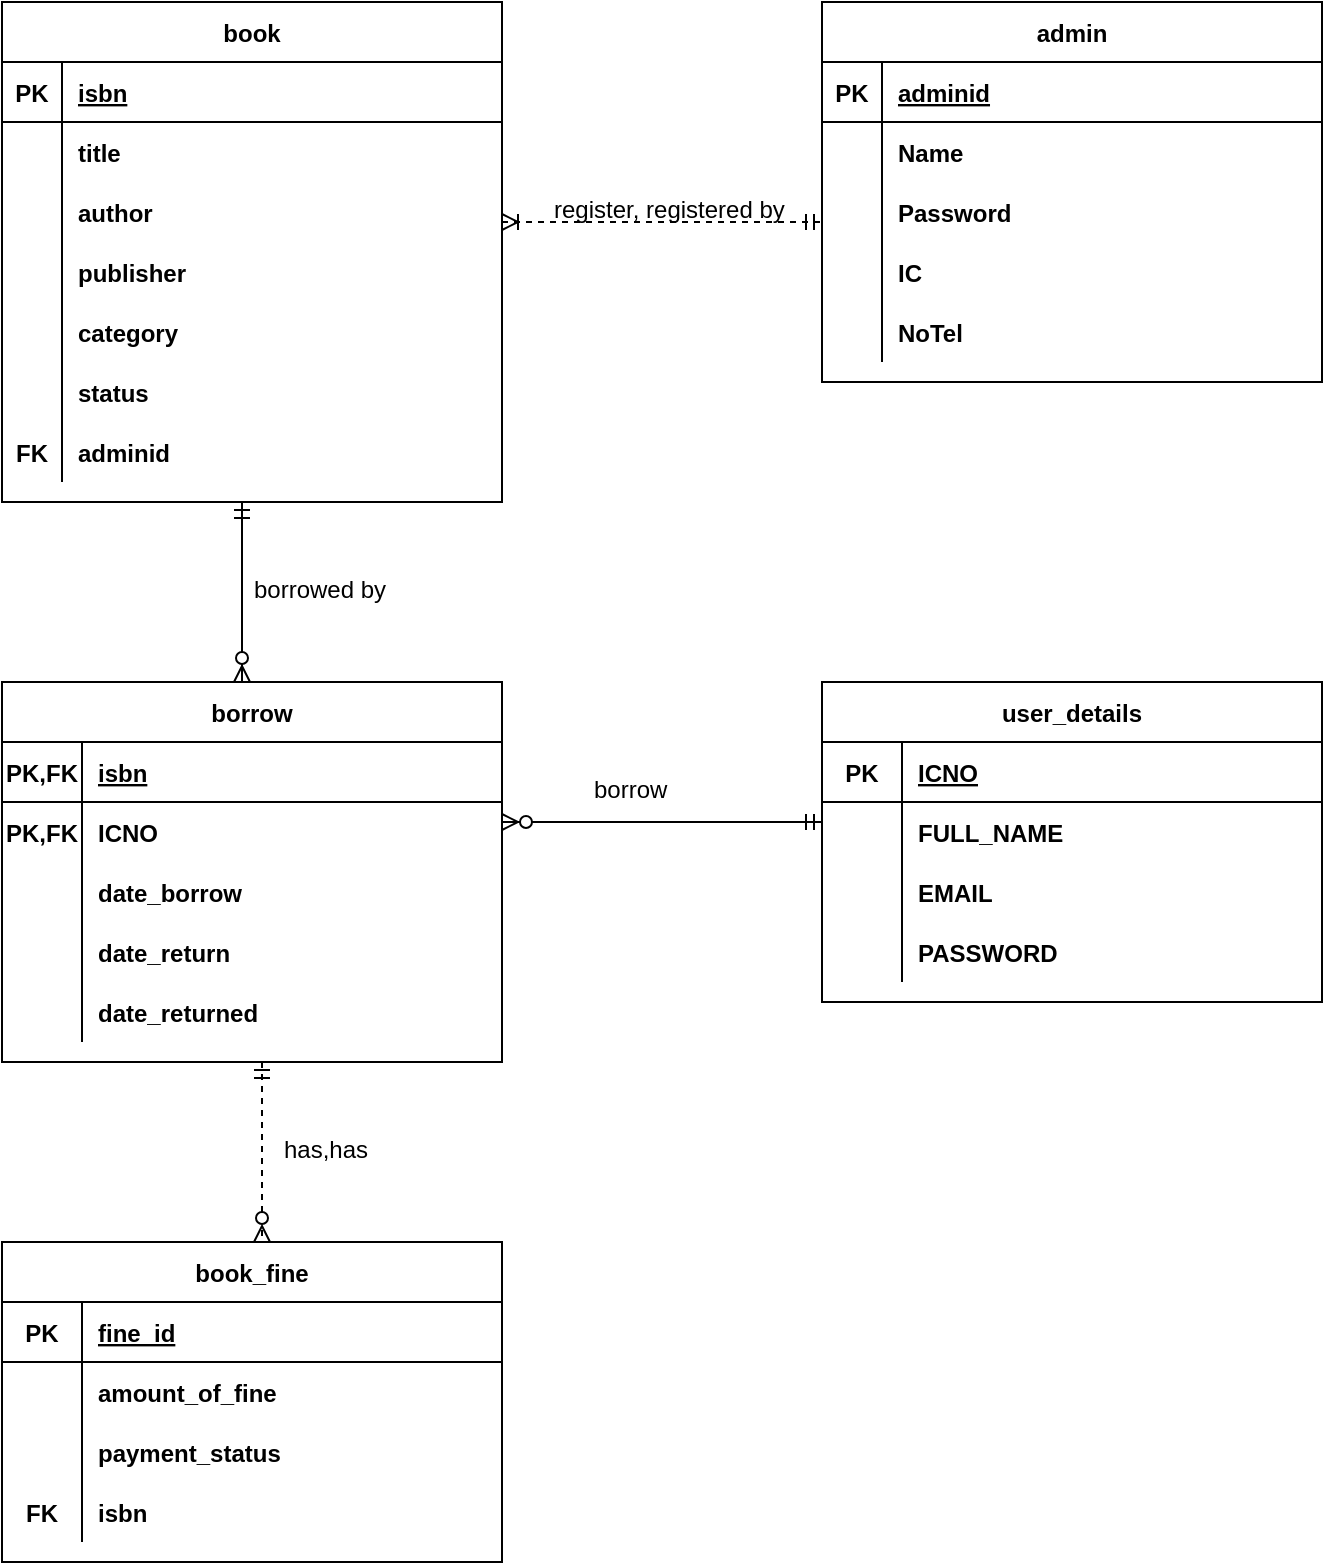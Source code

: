 <mxfile version="14.8.1" type="github">
  <diagram id="R2lEEEUBdFMjLlhIrx00" name="Page-1">
    <mxGraphModel dx="782" dy="379" grid="1" gridSize="10" guides="1" tooltips="1" connect="1" arrows="1" fold="1" page="1" pageScale="1" pageWidth="850" pageHeight="1100" math="0" shadow="0" extFonts="Permanent Marker^https://fonts.googleapis.com/css?family=Permanent+Marker">
      <root>
        <mxCell id="0" />
        <mxCell id="1" parent="0" />
        <mxCell id="C-vyLk0tnHw3VtMMgP7b-2" value="admin" style="shape=table;startSize=30;container=1;collapsible=1;childLayout=tableLayout;fixedRows=1;rowLines=0;fontStyle=1;align=center;resizeLast=1;" parent="1" vertex="1">
          <mxGeometry x="520" y="110" width="250" height="190" as="geometry" />
        </mxCell>
        <mxCell id="C-vyLk0tnHw3VtMMgP7b-3" value="" style="shape=partialRectangle;collapsible=0;dropTarget=0;pointerEvents=0;fillColor=none;points=[[0,0.5],[1,0.5]];portConstraint=eastwest;top=0;left=0;right=0;bottom=1;" parent="C-vyLk0tnHw3VtMMgP7b-2" vertex="1">
          <mxGeometry y="30" width="250" height="30" as="geometry" />
        </mxCell>
        <mxCell id="C-vyLk0tnHw3VtMMgP7b-4" value="PK" style="shape=partialRectangle;overflow=hidden;connectable=0;fillColor=none;top=0;left=0;bottom=0;right=0;fontStyle=1;" parent="C-vyLk0tnHw3VtMMgP7b-3" vertex="1">
          <mxGeometry width="30" height="30" as="geometry" />
        </mxCell>
        <mxCell id="C-vyLk0tnHw3VtMMgP7b-5" value="adminid" style="shape=partialRectangle;overflow=hidden;connectable=0;fillColor=none;top=0;left=0;bottom=0;right=0;align=left;spacingLeft=6;fontStyle=5;" parent="C-vyLk0tnHw3VtMMgP7b-3" vertex="1">
          <mxGeometry x="30" width="220" height="30" as="geometry" />
        </mxCell>
        <mxCell id="C-vyLk0tnHw3VtMMgP7b-6" value="" style="shape=partialRectangle;collapsible=0;dropTarget=0;pointerEvents=0;fillColor=none;points=[[0,0.5],[1,0.5]];portConstraint=eastwest;top=0;left=0;right=0;bottom=0;" parent="C-vyLk0tnHw3VtMMgP7b-2" vertex="1">
          <mxGeometry y="60" width="250" height="30" as="geometry" />
        </mxCell>
        <mxCell id="C-vyLk0tnHw3VtMMgP7b-7" value="" style="shape=partialRectangle;overflow=hidden;connectable=0;fillColor=none;top=0;left=0;bottom=0;right=0;" parent="C-vyLk0tnHw3VtMMgP7b-6" vertex="1">
          <mxGeometry width="30" height="30" as="geometry" />
        </mxCell>
        <mxCell id="C-vyLk0tnHw3VtMMgP7b-8" value="Name" style="shape=partialRectangle;overflow=hidden;connectable=0;fillColor=none;top=0;left=0;bottom=0;right=0;align=left;spacingLeft=6;fontStyle=1" parent="C-vyLk0tnHw3VtMMgP7b-6" vertex="1">
          <mxGeometry x="30" width="220" height="30" as="geometry" />
        </mxCell>
        <mxCell id="C-vyLk0tnHw3VtMMgP7b-9" value="" style="shape=partialRectangle;collapsible=0;dropTarget=0;pointerEvents=0;fillColor=none;points=[[0,0.5],[1,0.5]];portConstraint=eastwest;top=0;left=0;right=0;bottom=0;" parent="C-vyLk0tnHw3VtMMgP7b-2" vertex="1">
          <mxGeometry y="90" width="250" height="30" as="geometry" />
        </mxCell>
        <mxCell id="C-vyLk0tnHw3VtMMgP7b-10" value="" style="shape=partialRectangle;overflow=hidden;connectable=0;fillColor=none;top=0;left=0;bottom=0;right=0;" parent="C-vyLk0tnHw3VtMMgP7b-9" vertex="1">
          <mxGeometry width="30" height="30" as="geometry" />
        </mxCell>
        <mxCell id="C-vyLk0tnHw3VtMMgP7b-11" value="Password" style="shape=partialRectangle;overflow=hidden;connectable=0;fillColor=none;top=0;left=0;bottom=0;right=0;align=left;spacingLeft=6;fontStyle=1" parent="C-vyLk0tnHw3VtMMgP7b-9" vertex="1">
          <mxGeometry x="30" width="220" height="30" as="geometry" />
        </mxCell>
        <mxCell id="-6EzAD0JsTzms7qUsaSO-21" value="" style="shape=partialRectangle;collapsible=0;dropTarget=0;pointerEvents=0;fillColor=none;top=0;left=0;bottom=0;right=0;points=[[0,0.5],[1,0.5]];portConstraint=eastwest;" vertex="1" parent="C-vyLk0tnHw3VtMMgP7b-2">
          <mxGeometry y="120" width="250" height="30" as="geometry" />
        </mxCell>
        <mxCell id="-6EzAD0JsTzms7qUsaSO-22" value="" style="shape=partialRectangle;connectable=0;fillColor=none;top=0;left=0;bottom=0;right=0;editable=1;overflow=hidden;" vertex="1" parent="-6EzAD0JsTzms7qUsaSO-21">
          <mxGeometry width="30" height="30" as="geometry" />
        </mxCell>
        <mxCell id="-6EzAD0JsTzms7qUsaSO-23" value="IC" style="shape=partialRectangle;connectable=0;fillColor=none;top=0;left=0;bottom=0;right=0;align=left;spacingLeft=6;overflow=hidden;fontStyle=1" vertex="1" parent="-6EzAD0JsTzms7qUsaSO-21">
          <mxGeometry x="30" width="220" height="30" as="geometry" />
        </mxCell>
        <mxCell id="-6EzAD0JsTzms7qUsaSO-24" value="" style="shape=partialRectangle;collapsible=0;dropTarget=0;pointerEvents=0;fillColor=none;top=0;left=0;bottom=0;right=0;points=[[0,0.5],[1,0.5]];portConstraint=eastwest;" vertex="1" parent="C-vyLk0tnHw3VtMMgP7b-2">
          <mxGeometry y="150" width="250" height="30" as="geometry" />
        </mxCell>
        <mxCell id="-6EzAD0JsTzms7qUsaSO-25" value="" style="shape=partialRectangle;connectable=0;fillColor=none;top=0;left=0;bottom=0;right=0;editable=1;overflow=hidden;" vertex="1" parent="-6EzAD0JsTzms7qUsaSO-24">
          <mxGeometry width="30" height="30" as="geometry" />
        </mxCell>
        <mxCell id="-6EzAD0JsTzms7qUsaSO-26" value="NoTel" style="shape=partialRectangle;connectable=0;fillColor=none;top=0;left=0;bottom=0;right=0;align=left;spacingLeft=6;overflow=hidden;fontStyle=1" vertex="1" parent="-6EzAD0JsTzms7qUsaSO-24">
          <mxGeometry x="30" width="220" height="30" as="geometry" />
        </mxCell>
        <mxCell id="C-vyLk0tnHw3VtMMgP7b-13" value="borrow" style="shape=table;startSize=30;container=1;collapsible=1;childLayout=tableLayout;fixedRows=1;rowLines=0;fontStyle=1;align=center;resizeLast=1;" parent="1" vertex="1">
          <mxGeometry x="110" y="450" width="250" height="190" as="geometry" />
        </mxCell>
        <mxCell id="C-vyLk0tnHw3VtMMgP7b-14" value="" style="shape=partialRectangle;collapsible=0;dropTarget=0;pointerEvents=0;fillColor=none;points=[[0,0.5],[1,0.5]];portConstraint=eastwest;top=0;left=0;right=0;bottom=1;" parent="C-vyLk0tnHw3VtMMgP7b-13" vertex="1">
          <mxGeometry y="30" width="250" height="30" as="geometry" />
        </mxCell>
        <mxCell id="C-vyLk0tnHw3VtMMgP7b-15" value="PK,FK" style="shape=partialRectangle;overflow=hidden;connectable=0;fillColor=none;top=0;left=0;bottom=0;right=0;fontStyle=1;" parent="C-vyLk0tnHw3VtMMgP7b-14" vertex="1">
          <mxGeometry width="40" height="30" as="geometry" />
        </mxCell>
        <mxCell id="C-vyLk0tnHw3VtMMgP7b-16" value="isbn" style="shape=partialRectangle;overflow=hidden;connectable=0;fillColor=none;top=0;left=0;bottom=0;right=0;align=left;spacingLeft=6;fontStyle=5;" parent="C-vyLk0tnHw3VtMMgP7b-14" vertex="1">
          <mxGeometry x="40" width="210" height="30" as="geometry" />
        </mxCell>
        <mxCell id="C-vyLk0tnHw3VtMMgP7b-17" value="" style="shape=partialRectangle;collapsible=0;dropTarget=0;pointerEvents=0;fillColor=none;points=[[0,0.5],[1,0.5]];portConstraint=eastwest;top=0;left=0;right=0;bottom=0;" parent="C-vyLk0tnHw3VtMMgP7b-13" vertex="1">
          <mxGeometry y="60" width="250" height="30" as="geometry" />
        </mxCell>
        <mxCell id="C-vyLk0tnHw3VtMMgP7b-18" value="PK,FK" style="shape=partialRectangle;overflow=hidden;connectable=0;fillColor=none;top=0;left=0;bottom=0;right=0;fontStyle=1" parent="C-vyLk0tnHw3VtMMgP7b-17" vertex="1">
          <mxGeometry width="40" height="30" as="geometry" />
        </mxCell>
        <mxCell id="C-vyLk0tnHw3VtMMgP7b-19" value="ICNO" style="shape=partialRectangle;overflow=hidden;connectable=0;fillColor=none;top=0;left=0;bottom=0;right=0;align=left;spacingLeft=6;fontStyle=1" parent="C-vyLk0tnHw3VtMMgP7b-17" vertex="1">
          <mxGeometry x="40" width="210" height="30" as="geometry" />
        </mxCell>
        <mxCell id="C-vyLk0tnHw3VtMMgP7b-20" value="" style="shape=partialRectangle;collapsible=0;dropTarget=0;pointerEvents=0;fillColor=none;points=[[0,0.5],[1,0.5]];portConstraint=eastwest;top=0;left=0;right=0;bottom=0;" parent="C-vyLk0tnHw3VtMMgP7b-13" vertex="1">
          <mxGeometry y="90" width="250" height="30" as="geometry" />
        </mxCell>
        <mxCell id="C-vyLk0tnHw3VtMMgP7b-21" value="" style="shape=partialRectangle;overflow=hidden;connectable=0;fillColor=none;top=0;left=0;bottom=0;right=0;" parent="C-vyLk0tnHw3VtMMgP7b-20" vertex="1">
          <mxGeometry width="40" height="30" as="geometry" />
        </mxCell>
        <mxCell id="C-vyLk0tnHw3VtMMgP7b-22" value="date_borrow" style="shape=partialRectangle;overflow=hidden;connectable=0;fillColor=none;top=0;left=0;bottom=0;right=0;align=left;spacingLeft=6;fontStyle=1" parent="C-vyLk0tnHw3VtMMgP7b-20" vertex="1">
          <mxGeometry x="40" width="210" height="30" as="geometry" />
        </mxCell>
        <mxCell id="-6EzAD0JsTzms7qUsaSO-28" value="" style="shape=partialRectangle;collapsible=0;dropTarget=0;pointerEvents=0;fillColor=none;top=0;left=0;bottom=0;right=0;points=[[0,0.5],[1,0.5]];portConstraint=eastwest;" vertex="1" parent="C-vyLk0tnHw3VtMMgP7b-13">
          <mxGeometry y="120" width="250" height="30" as="geometry" />
        </mxCell>
        <mxCell id="-6EzAD0JsTzms7qUsaSO-29" value="" style="shape=partialRectangle;connectable=0;fillColor=none;top=0;left=0;bottom=0;right=0;editable=1;overflow=hidden;" vertex="1" parent="-6EzAD0JsTzms7qUsaSO-28">
          <mxGeometry width="40" height="30" as="geometry" />
        </mxCell>
        <mxCell id="-6EzAD0JsTzms7qUsaSO-30" value="date_return" style="shape=partialRectangle;connectable=0;fillColor=none;top=0;left=0;bottom=0;right=0;align=left;spacingLeft=6;overflow=hidden;fontStyle=1" vertex="1" parent="-6EzAD0JsTzms7qUsaSO-28">
          <mxGeometry x="40" width="210" height="30" as="geometry" />
        </mxCell>
        <mxCell id="-6EzAD0JsTzms7qUsaSO-31" value="" style="shape=partialRectangle;collapsible=0;dropTarget=0;pointerEvents=0;fillColor=none;top=0;left=0;bottom=0;right=0;points=[[0,0.5],[1,0.5]];portConstraint=eastwest;" vertex="1" parent="C-vyLk0tnHw3VtMMgP7b-13">
          <mxGeometry y="150" width="250" height="30" as="geometry" />
        </mxCell>
        <mxCell id="-6EzAD0JsTzms7qUsaSO-32" value="" style="shape=partialRectangle;connectable=0;fillColor=none;top=0;left=0;bottom=0;right=0;editable=1;overflow=hidden;" vertex="1" parent="-6EzAD0JsTzms7qUsaSO-31">
          <mxGeometry width="40" height="30" as="geometry" />
        </mxCell>
        <mxCell id="-6EzAD0JsTzms7qUsaSO-33" value="date_returned" style="shape=partialRectangle;connectable=0;fillColor=none;top=0;left=0;bottom=0;right=0;align=left;spacingLeft=6;overflow=hidden;fontStyle=1" vertex="1" parent="-6EzAD0JsTzms7qUsaSO-31">
          <mxGeometry x="40" width="210" height="30" as="geometry" />
        </mxCell>
        <mxCell id="C-vyLk0tnHw3VtMMgP7b-23" value="book" style="shape=table;startSize=30;container=1;collapsible=1;childLayout=tableLayout;fixedRows=1;rowLines=0;fontStyle=1;align=center;resizeLast=1;" parent="1" vertex="1">
          <mxGeometry x="110" y="110" width="250" height="250" as="geometry" />
        </mxCell>
        <mxCell id="C-vyLk0tnHw3VtMMgP7b-24" value="" style="shape=partialRectangle;collapsible=0;dropTarget=0;pointerEvents=0;fillColor=none;points=[[0,0.5],[1,0.5]];portConstraint=eastwest;top=0;left=0;right=0;bottom=1;" parent="C-vyLk0tnHw3VtMMgP7b-23" vertex="1">
          <mxGeometry y="30" width="250" height="30" as="geometry" />
        </mxCell>
        <mxCell id="C-vyLk0tnHw3VtMMgP7b-25" value="PK" style="shape=partialRectangle;overflow=hidden;connectable=0;fillColor=none;top=0;left=0;bottom=0;right=0;fontStyle=1;" parent="C-vyLk0tnHw3VtMMgP7b-24" vertex="1">
          <mxGeometry width="30" height="30" as="geometry" />
        </mxCell>
        <mxCell id="C-vyLk0tnHw3VtMMgP7b-26" value="isbn" style="shape=partialRectangle;overflow=hidden;connectable=0;fillColor=none;top=0;left=0;bottom=0;right=0;align=left;spacingLeft=6;fontStyle=5;" parent="C-vyLk0tnHw3VtMMgP7b-24" vertex="1">
          <mxGeometry x="30" width="220" height="30" as="geometry" />
        </mxCell>
        <mxCell id="C-vyLk0tnHw3VtMMgP7b-27" value="" style="shape=partialRectangle;collapsible=0;dropTarget=0;pointerEvents=0;fillColor=none;points=[[0,0.5],[1,0.5]];portConstraint=eastwest;top=0;left=0;right=0;bottom=0;" parent="C-vyLk0tnHw3VtMMgP7b-23" vertex="1">
          <mxGeometry y="60" width="250" height="30" as="geometry" />
        </mxCell>
        <mxCell id="C-vyLk0tnHw3VtMMgP7b-28" value="" style="shape=partialRectangle;overflow=hidden;connectable=0;fillColor=none;top=0;left=0;bottom=0;right=0;" parent="C-vyLk0tnHw3VtMMgP7b-27" vertex="1">
          <mxGeometry width="30" height="30" as="geometry" />
        </mxCell>
        <mxCell id="C-vyLk0tnHw3VtMMgP7b-29" value="title" style="shape=partialRectangle;overflow=hidden;connectable=0;fillColor=none;top=0;left=0;bottom=0;right=0;align=left;spacingLeft=6;fontStyle=1" parent="C-vyLk0tnHw3VtMMgP7b-27" vertex="1">
          <mxGeometry x="30" width="220" height="30" as="geometry" />
        </mxCell>
        <mxCell id="-6EzAD0JsTzms7qUsaSO-3" value="" style="shape=partialRectangle;collapsible=0;dropTarget=0;pointerEvents=0;fillColor=none;top=0;left=0;bottom=0;right=0;points=[[0,0.5],[1,0.5]];portConstraint=eastwest;" vertex="1" parent="C-vyLk0tnHw3VtMMgP7b-23">
          <mxGeometry y="90" width="250" height="30" as="geometry" />
        </mxCell>
        <mxCell id="-6EzAD0JsTzms7qUsaSO-4" value="" style="shape=partialRectangle;connectable=0;fillColor=none;top=0;left=0;bottom=0;right=0;editable=1;overflow=hidden;" vertex="1" parent="-6EzAD0JsTzms7qUsaSO-3">
          <mxGeometry width="30" height="30" as="geometry" />
        </mxCell>
        <mxCell id="-6EzAD0JsTzms7qUsaSO-5" value="author" style="shape=partialRectangle;connectable=0;fillColor=none;top=0;left=0;bottom=0;right=0;align=left;spacingLeft=6;overflow=hidden;fontStyle=1" vertex="1" parent="-6EzAD0JsTzms7qUsaSO-3">
          <mxGeometry x="30" width="220" height="30" as="geometry" />
        </mxCell>
        <mxCell id="-6EzAD0JsTzms7qUsaSO-6" value="" style="shape=partialRectangle;collapsible=0;dropTarget=0;pointerEvents=0;fillColor=none;top=0;left=0;bottom=0;right=0;points=[[0,0.5],[1,0.5]];portConstraint=eastwest;" vertex="1" parent="C-vyLk0tnHw3VtMMgP7b-23">
          <mxGeometry y="120" width="250" height="30" as="geometry" />
        </mxCell>
        <mxCell id="-6EzAD0JsTzms7qUsaSO-7" value="" style="shape=partialRectangle;connectable=0;fillColor=none;top=0;left=0;bottom=0;right=0;editable=1;overflow=hidden;" vertex="1" parent="-6EzAD0JsTzms7qUsaSO-6">
          <mxGeometry width="30" height="30" as="geometry" />
        </mxCell>
        <mxCell id="-6EzAD0JsTzms7qUsaSO-8" value="publisher" style="shape=partialRectangle;connectable=0;fillColor=none;top=0;left=0;bottom=0;right=0;align=left;spacingLeft=6;overflow=hidden;fontStyle=1" vertex="1" parent="-6EzAD0JsTzms7qUsaSO-6">
          <mxGeometry x="30" width="220" height="30" as="geometry" />
        </mxCell>
        <mxCell id="-6EzAD0JsTzms7qUsaSO-9" value="" style="shape=partialRectangle;collapsible=0;dropTarget=0;pointerEvents=0;fillColor=none;top=0;left=0;bottom=0;right=0;points=[[0,0.5],[1,0.5]];portConstraint=eastwest;" vertex="1" parent="C-vyLk0tnHw3VtMMgP7b-23">
          <mxGeometry y="150" width="250" height="30" as="geometry" />
        </mxCell>
        <mxCell id="-6EzAD0JsTzms7qUsaSO-10" value="" style="shape=partialRectangle;connectable=0;fillColor=none;top=0;left=0;bottom=0;right=0;editable=1;overflow=hidden;" vertex="1" parent="-6EzAD0JsTzms7qUsaSO-9">
          <mxGeometry width="30" height="30" as="geometry" />
        </mxCell>
        <mxCell id="-6EzAD0JsTzms7qUsaSO-11" value="category" style="shape=partialRectangle;connectable=0;fillColor=none;top=0;left=0;bottom=0;right=0;align=left;spacingLeft=6;overflow=hidden;fontStyle=1" vertex="1" parent="-6EzAD0JsTzms7qUsaSO-9">
          <mxGeometry x="30" width="220" height="30" as="geometry" />
        </mxCell>
        <mxCell id="-6EzAD0JsTzms7qUsaSO-12" value="" style="shape=partialRectangle;collapsible=0;dropTarget=0;pointerEvents=0;fillColor=none;top=0;left=0;bottom=0;right=0;points=[[0,0.5],[1,0.5]];portConstraint=eastwest;" vertex="1" parent="C-vyLk0tnHw3VtMMgP7b-23">
          <mxGeometry y="180" width="250" height="30" as="geometry" />
        </mxCell>
        <mxCell id="-6EzAD0JsTzms7qUsaSO-13" value="" style="shape=partialRectangle;connectable=0;fillColor=none;top=0;left=0;bottom=0;right=0;editable=1;overflow=hidden;" vertex="1" parent="-6EzAD0JsTzms7qUsaSO-12">
          <mxGeometry width="30" height="30" as="geometry" />
        </mxCell>
        <mxCell id="-6EzAD0JsTzms7qUsaSO-14" value="status" style="shape=partialRectangle;connectable=0;fillColor=none;top=0;left=0;bottom=0;right=0;align=left;spacingLeft=6;overflow=hidden;fontStyle=1" vertex="1" parent="-6EzAD0JsTzms7qUsaSO-12">
          <mxGeometry x="30" width="220" height="30" as="geometry" />
        </mxCell>
        <mxCell id="-6EzAD0JsTzms7qUsaSO-18" value="" style="shape=partialRectangle;collapsible=0;dropTarget=0;pointerEvents=0;fillColor=none;top=0;left=0;bottom=0;right=0;points=[[0,0.5],[1,0.5]];portConstraint=eastwest;" vertex="1" parent="C-vyLk0tnHw3VtMMgP7b-23">
          <mxGeometry y="210" width="250" height="30" as="geometry" />
        </mxCell>
        <mxCell id="-6EzAD0JsTzms7qUsaSO-19" value="FK" style="shape=partialRectangle;connectable=0;fillColor=none;top=0;left=0;bottom=0;right=0;fontStyle=1;overflow=hidden;" vertex="1" parent="-6EzAD0JsTzms7qUsaSO-18">
          <mxGeometry width="30" height="30" as="geometry" />
        </mxCell>
        <mxCell id="-6EzAD0JsTzms7qUsaSO-20" value="adminid" style="shape=partialRectangle;connectable=0;fillColor=none;top=0;left=0;bottom=0;right=0;align=left;spacingLeft=6;fontStyle=1;overflow=hidden;" vertex="1" parent="-6EzAD0JsTzms7qUsaSO-18">
          <mxGeometry x="30" width="220" height="30" as="geometry" />
        </mxCell>
        <mxCell id="-6EzAD0JsTzms7qUsaSO-34" value="user_details" style="shape=table;startSize=30;container=1;collapsible=1;childLayout=tableLayout;fixedRows=1;rowLines=0;fontStyle=1;align=center;resizeLast=1;" vertex="1" parent="1">
          <mxGeometry x="520" y="450" width="250" height="160" as="geometry" />
        </mxCell>
        <mxCell id="-6EzAD0JsTzms7qUsaSO-35" value="" style="shape=partialRectangle;collapsible=0;dropTarget=0;pointerEvents=0;fillColor=none;points=[[0,0.5],[1,0.5]];portConstraint=eastwest;top=0;left=0;right=0;bottom=1;" vertex="1" parent="-6EzAD0JsTzms7qUsaSO-34">
          <mxGeometry y="30" width="250" height="30" as="geometry" />
        </mxCell>
        <mxCell id="-6EzAD0JsTzms7qUsaSO-36" value="PK" style="shape=partialRectangle;overflow=hidden;connectable=0;fillColor=none;top=0;left=0;bottom=0;right=0;fontStyle=1;" vertex="1" parent="-6EzAD0JsTzms7qUsaSO-35">
          <mxGeometry width="40" height="30" as="geometry" />
        </mxCell>
        <mxCell id="-6EzAD0JsTzms7qUsaSO-37" value="ICNO" style="shape=partialRectangle;overflow=hidden;connectable=0;fillColor=none;top=0;left=0;bottom=0;right=0;align=left;spacingLeft=6;fontStyle=5;" vertex="1" parent="-6EzAD0JsTzms7qUsaSO-35">
          <mxGeometry x="40" width="210" height="30" as="geometry" />
        </mxCell>
        <mxCell id="-6EzAD0JsTzms7qUsaSO-41" value="" style="shape=partialRectangle;collapsible=0;dropTarget=0;pointerEvents=0;fillColor=none;points=[[0,0.5],[1,0.5]];portConstraint=eastwest;top=0;left=0;right=0;bottom=0;" vertex="1" parent="-6EzAD0JsTzms7qUsaSO-34">
          <mxGeometry y="60" width="250" height="30" as="geometry" />
        </mxCell>
        <mxCell id="-6EzAD0JsTzms7qUsaSO-42" value="" style="shape=partialRectangle;overflow=hidden;connectable=0;fillColor=none;top=0;left=0;bottom=0;right=0;" vertex="1" parent="-6EzAD0JsTzms7qUsaSO-41">
          <mxGeometry width="40" height="30" as="geometry" />
        </mxCell>
        <mxCell id="-6EzAD0JsTzms7qUsaSO-43" value="FULL_NAME" style="shape=partialRectangle;overflow=hidden;connectable=0;fillColor=none;top=0;left=0;bottom=0;right=0;align=left;spacingLeft=6;fontStyle=1" vertex="1" parent="-6EzAD0JsTzms7qUsaSO-41">
          <mxGeometry x="40" width="210" height="30" as="geometry" />
        </mxCell>
        <mxCell id="-6EzAD0JsTzms7qUsaSO-44" value="" style="shape=partialRectangle;collapsible=0;dropTarget=0;pointerEvents=0;fillColor=none;top=0;left=0;bottom=0;right=0;points=[[0,0.5],[1,0.5]];portConstraint=eastwest;" vertex="1" parent="-6EzAD0JsTzms7qUsaSO-34">
          <mxGeometry y="90" width="250" height="30" as="geometry" />
        </mxCell>
        <mxCell id="-6EzAD0JsTzms7qUsaSO-45" value="" style="shape=partialRectangle;connectable=0;fillColor=none;top=0;left=0;bottom=0;right=0;editable=1;overflow=hidden;" vertex="1" parent="-6EzAD0JsTzms7qUsaSO-44">
          <mxGeometry width="40" height="30" as="geometry" />
        </mxCell>
        <mxCell id="-6EzAD0JsTzms7qUsaSO-46" value="EMAIL" style="shape=partialRectangle;connectable=0;fillColor=none;top=0;left=0;bottom=0;right=0;align=left;spacingLeft=6;overflow=hidden;fontStyle=1" vertex="1" parent="-6EzAD0JsTzms7qUsaSO-44">
          <mxGeometry x="40" width="210" height="30" as="geometry" />
        </mxCell>
        <mxCell id="-6EzAD0JsTzms7qUsaSO-47" value="" style="shape=partialRectangle;collapsible=0;dropTarget=0;pointerEvents=0;fillColor=none;top=0;left=0;bottom=0;right=0;points=[[0,0.5],[1,0.5]];portConstraint=eastwest;" vertex="1" parent="-6EzAD0JsTzms7qUsaSO-34">
          <mxGeometry y="120" width="250" height="30" as="geometry" />
        </mxCell>
        <mxCell id="-6EzAD0JsTzms7qUsaSO-48" value="" style="shape=partialRectangle;connectable=0;fillColor=none;top=0;left=0;bottom=0;right=0;editable=1;overflow=hidden;" vertex="1" parent="-6EzAD0JsTzms7qUsaSO-47">
          <mxGeometry width="40" height="30" as="geometry" />
        </mxCell>
        <mxCell id="-6EzAD0JsTzms7qUsaSO-49" value="PASSWORD" style="shape=partialRectangle;connectable=0;fillColor=none;top=0;left=0;bottom=0;right=0;align=left;spacingLeft=6;overflow=hidden;fontStyle=1" vertex="1" parent="-6EzAD0JsTzms7qUsaSO-47">
          <mxGeometry x="40" width="210" height="30" as="geometry" />
        </mxCell>
        <mxCell id="-6EzAD0JsTzms7qUsaSO-50" value="book_fine" style="shape=table;startSize=30;container=1;collapsible=1;childLayout=tableLayout;fixedRows=1;rowLines=0;fontStyle=1;align=center;resizeLast=1;" vertex="1" parent="1">
          <mxGeometry x="110" y="730" width="250" height="160" as="geometry" />
        </mxCell>
        <mxCell id="-6EzAD0JsTzms7qUsaSO-51" value="" style="shape=partialRectangle;collapsible=0;dropTarget=0;pointerEvents=0;fillColor=none;points=[[0,0.5],[1,0.5]];portConstraint=eastwest;top=0;left=0;right=0;bottom=1;" vertex="1" parent="-6EzAD0JsTzms7qUsaSO-50">
          <mxGeometry y="30" width="250" height="30" as="geometry" />
        </mxCell>
        <mxCell id="-6EzAD0JsTzms7qUsaSO-52" value="PK" style="shape=partialRectangle;overflow=hidden;connectable=0;fillColor=none;top=0;left=0;bottom=0;right=0;fontStyle=1;" vertex="1" parent="-6EzAD0JsTzms7qUsaSO-51">
          <mxGeometry width="40" height="30" as="geometry" />
        </mxCell>
        <mxCell id="-6EzAD0JsTzms7qUsaSO-53" value="fine_id" style="shape=partialRectangle;overflow=hidden;connectable=0;fillColor=none;top=0;left=0;bottom=0;right=0;align=left;spacingLeft=6;fontStyle=5;" vertex="1" parent="-6EzAD0JsTzms7qUsaSO-51">
          <mxGeometry x="40" width="210" height="30" as="geometry" />
        </mxCell>
        <mxCell id="-6EzAD0JsTzms7qUsaSO-54" value="" style="shape=partialRectangle;collapsible=0;dropTarget=0;pointerEvents=0;fillColor=none;points=[[0,0.5],[1,0.5]];portConstraint=eastwest;top=0;left=0;right=0;bottom=0;" vertex="1" parent="-6EzAD0JsTzms7qUsaSO-50">
          <mxGeometry y="60" width="250" height="30" as="geometry" />
        </mxCell>
        <mxCell id="-6EzAD0JsTzms7qUsaSO-55" value="" style="shape=partialRectangle;overflow=hidden;connectable=0;fillColor=none;top=0;left=0;bottom=0;right=0;" vertex="1" parent="-6EzAD0JsTzms7qUsaSO-54">
          <mxGeometry width="40" height="30" as="geometry" />
        </mxCell>
        <mxCell id="-6EzAD0JsTzms7qUsaSO-56" value="amount_of_fine" style="shape=partialRectangle;overflow=hidden;connectable=0;fillColor=none;top=0;left=0;bottom=0;right=0;align=left;spacingLeft=6;fontStyle=1" vertex="1" parent="-6EzAD0JsTzms7qUsaSO-54">
          <mxGeometry x="40" width="210" height="30" as="geometry" />
        </mxCell>
        <mxCell id="-6EzAD0JsTzms7qUsaSO-57" value="" style="shape=partialRectangle;collapsible=0;dropTarget=0;pointerEvents=0;fillColor=none;top=0;left=0;bottom=0;right=0;points=[[0,0.5],[1,0.5]];portConstraint=eastwest;" vertex="1" parent="-6EzAD0JsTzms7qUsaSO-50">
          <mxGeometry y="90" width="250" height="30" as="geometry" />
        </mxCell>
        <mxCell id="-6EzAD0JsTzms7qUsaSO-58" value="" style="shape=partialRectangle;connectable=0;fillColor=none;top=0;left=0;bottom=0;right=0;editable=1;overflow=hidden;" vertex="1" parent="-6EzAD0JsTzms7qUsaSO-57">
          <mxGeometry width="40" height="30" as="geometry" />
        </mxCell>
        <mxCell id="-6EzAD0JsTzms7qUsaSO-59" value="payment_status" style="shape=partialRectangle;connectable=0;fillColor=none;top=0;left=0;bottom=0;right=0;align=left;spacingLeft=6;overflow=hidden;fontStyle=1" vertex="1" parent="-6EzAD0JsTzms7qUsaSO-57">
          <mxGeometry x="40" width="210" height="30" as="geometry" />
        </mxCell>
        <mxCell id="-6EzAD0JsTzms7qUsaSO-60" value="" style="shape=partialRectangle;collapsible=0;dropTarget=0;pointerEvents=0;fillColor=none;top=0;left=0;bottom=0;right=0;points=[[0,0.5],[1,0.5]];portConstraint=eastwest;" vertex="1" parent="-6EzAD0JsTzms7qUsaSO-50">
          <mxGeometry y="120" width="250" height="30" as="geometry" />
        </mxCell>
        <mxCell id="-6EzAD0JsTzms7qUsaSO-61" value="FK" style="shape=partialRectangle;connectable=0;fillColor=none;top=0;left=0;bottom=0;right=0;editable=1;overflow=hidden;fontStyle=1" vertex="1" parent="-6EzAD0JsTzms7qUsaSO-60">
          <mxGeometry width="40" height="30" as="geometry" />
        </mxCell>
        <mxCell id="-6EzAD0JsTzms7qUsaSO-62" value="isbn" style="shape=partialRectangle;connectable=0;fillColor=none;top=0;left=0;bottom=0;right=0;align=left;spacingLeft=6;overflow=hidden;fontStyle=1" vertex="1" parent="-6EzAD0JsTzms7qUsaSO-60">
          <mxGeometry x="40" width="210" height="30" as="geometry" />
        </mxCell>
        <mxCell id="-6EzAD0JsTzms7qUsaSO-70" value="" style="endArrow=ERmandOne;html=1;rounded=0;dashed=1;startArrow=ERoneToMany;startFill=0;endFill=0;" edge="1" parent="1">
          <mxGeometry relative="1" as="geometry">
            <mxPoint x="360" y="220" as="sourcePoint" />
            <mxPoint x="520" y="220" as="targetPoint" />
          </mxGeometry>
        </mxCell>
        <mxCell id="-6EzAD0JsTzms7qUsaSO-71" value="register, registered by" style="text;strokeColor=none;fillColor=none;spacingLeft=4;spacingRight=4;overflow=hidden;rotatable=0;points=[[0,0.5],[1,0.5]];portConstraint=eastwest;fontSize=12;" vertex="1" parent="1">
          <mxGeometry x="380" y="200" width="130" height="30" as="geometry" />
        </mxCell>
        <mxCell id="-6EzAD0JsTzms7qUsaSO-73" value="" style="endArrow=ERzeroToMany;html=1;rounded=0;endFill=1;startArrow=ERmandOne;startFill=0;" edge="1" parent="1">
          <mxGeometry relative="1" as="geometry">
            <mxPoint x="230" y="360" as="sourcePoint" />
            <mxPoint x="230" y="450" as="targetPoint" />
          </mxGeometry>
        </mxCell>
        <mxCell id="-6EzAD0JsTzms7qUsaSO-74" value="" style="endArrow=ERmandOne;html=1;rounded=0;endFill=0;startArrow=ERzeroToMany;startFill=1;" edge="1" parent="1">
          <mxGeometry relative="1" as="geometry">
            <mxPoint x="360" y="520" as="sourcePoint" />
            <mxPoint x="520" y="520" as="targetPoint" />
          </mxGeometry>
        </mxCell>
        <mxCell id="-6EzAD0JsTzms7qUsaSO-75" value="borrowed by" style="text;strokeColor=none;fillColor=none;spacingLeft=4;spacingRight=4;overflow=hidden;rotatable=0;points=[[0,0.5],[1,0.5]];portConstraint=eastwest;fontSize=12;" vertex="1" parent="1">
          <mxGeometry x="230" y="390" width="80" height="30" as="geometry" />
        </mxCell>
        <mxCell id="-6EzAD0JsTzms7qUsaSO-76" value="borrow" style="text;strokeColor=none;fillColor=none;spacingLeft=4;spacingRight=4;overflow=hidden;rotatable=0;points=[[0,0.5],[1,0.5]];portConstraint=eastwest;fontSize=12;" vertex="1" parent="1">
          <mxGeometry x="400" y="490" width="70" height="30" as="geometry" />
        </mxCell>
        <mxCell id="-6EzAD0JsTzms7qUsaSO-77" value="" style="endArrow=ERzeroToMany;html=1;rounded=0;endFill=1;startArrow=ERmandOne;startFill=0;dashed=1;" edge="1" parent="1">
          <mxGeometry relative="1" as="geometry">
            <mxPoint x="240" y="640" as="sourcePoint" />
            <mxPoint x="240" y="730" as="targetPoint" />
          </mxGeometry>
        </mxCell>
        <mxCell id="-6EzAD0JsTzms7qUsaSO-78" value="has,has" style="text;strokeColor=none;fillColor=none;spacingLeft=4;spacingRight=4;overflow=hidden;rotatable=0;points=[[0,0.5],[1,0.5]];portConstraint=eastwest;fontSize=12;" vertex="1" parent="1">
          <mxGeometry x="245" y="670" width="55" height="30" as="geometry" />
        </mxCell>
      </root>
    </mxGraphModel>
  </diagram>
</mxfile>
